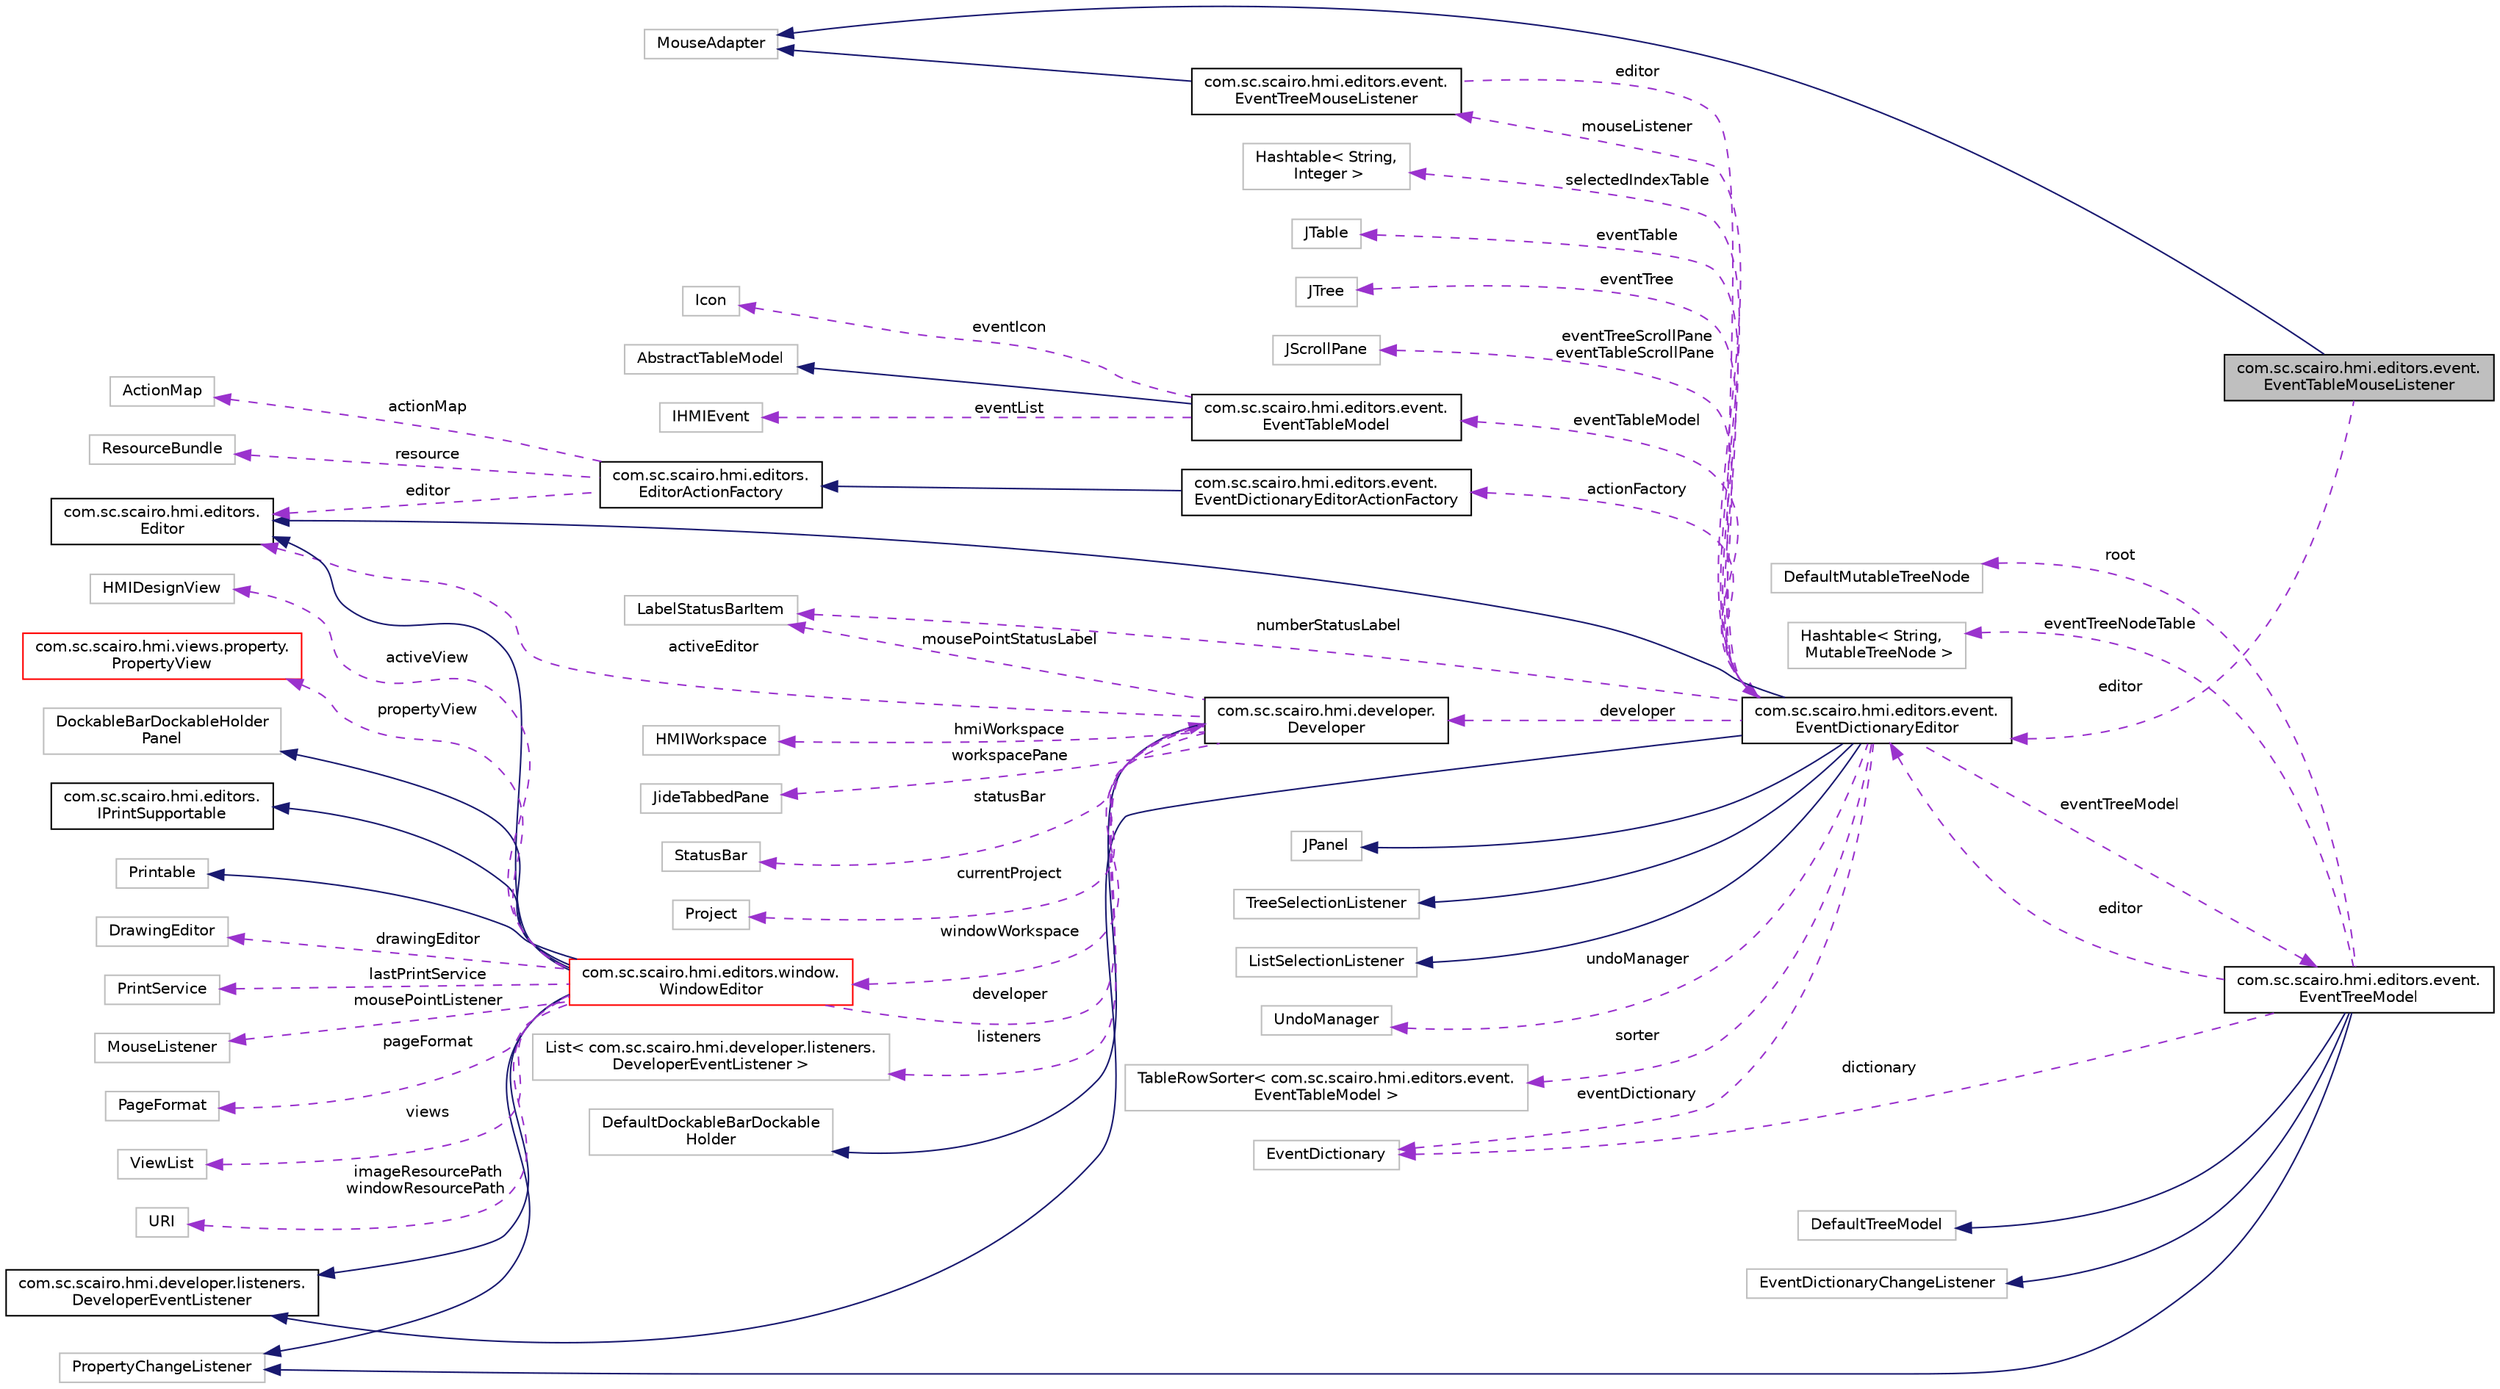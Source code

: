 digraph "com.sc.scairo.hmi.editors.event.EventTableMouseListener"
{
 // LATEX_PDF_SIZE
  edge [fontname="Helvetica",fontsize="10",labelfontname="Helvetica",labelfontsize="10"];
  node [fontname="Helvetica",fontsize="10",shape=record];
  rankdir="LR";
  Node1 [label="com.sc.scairo.hmi.editors.event.\lEventTableMouseListener",height=0.2,width=0.4,color="black", fillcolor="grey75", style="filled", fontcolor="black",tooltip=" "];
  Node2 -> Node1 [dir="back",color="midnightblue",fontsize="10",style="solid",fontname="Helvetica"];
  Node2 [label="MouseAdapter",height=0.2,width=0.4,color="grey75", fillcolor="white", style="filled",tooltip=" "];
  Node3 -> Node1 [dir="back",color="darkorchid3",fontsize="10",style="dashed",label=" editor" ,fontname="Helvetica"];
  Node3 [label="com.sc.scairo.hmi.editors.event.\lEventDictionaryEditor",height=0.2,width=0.4,color="black", fillcolor="white", style="filled",URL="$classcom_1_1sc_1_1scairo_1_1hmi_1_1editors_1_1event_1_1_event_dictionary_editor.html",tooltip=" "];
  Node4 -> Node3 [dir="back",color="midnightblue",fontsize="10",style="solid",fontname="Helvetica"];
  Node4 [label="JPanel",height=0.2,width=0.4,color="grey75", fillcolor="white", style="filled",tooltip=" "];
  Node5 -> Node3 [dir="back",color="midnightblue",fontsize="10",style="solid",fontname="Helvetica"];
  Node5 [label="com.sc.scairo.hmi.developer.listeners.\lDeveloperEventListener",height=0.2,width=0.4,color="black", fillcolor="white", style="filled",URL="$interfacecom_1_1sc_1_1scairo_1_1hmi_1_1developer_1_1listeners_1_1_developer_event_listener.html",tooltip=" "];
  Node6 -> Node3 [dir="back",color="midnightblue",fontsize="10",style="solid",fontname="Helvetica"];
  Node6 [label="com.sc.scairo.hmi.editors.\lEditor",height=0.2,width=0.4,color="black", fillcolor="white", style="filled",URL="$interfacecom_1_1sc_1_1scairo_1_1hmi_1_1editors_1_1_editor.html",tooltip=" "];
  Node7 -> Node3 [dir="back",color="midnightblue",fontsize="10",style="solid",fontname="Helvetica"];
  Node7 [label="TreeSelectionListener",height=0.2,width=0.4,color="grey75", fillcolor="white", style="filled",tooltip=" "];
  Node8 -> Node3 [dir="back",color="midnightblue",fontsize="10",style="solid",fontname="Helvetica"];
  Node8 [label="ListSelectionListener",height=0.2,width=0.4,color="grey75", fillcolor="white", style="filled",tooltip=" "];
  Node9 -> Node3 [dir="back",color="darkorchid3",fontsize="10",style="dashed",label=" eventTreeModel" ,fontname="Helvetica"];
  Node9 [label="com.sc.scairo.hmi.editors.event.\lEventTreeModel",height=0.2,width=0.4,color="black", fillcolor="white", style="filled",URL="$classcom_1_1sc_1_1scairo_1_1hmi_1_1editors_1_1event_1_1_event_tree_model.html",tooltip=" "];
  Node10 -> Node9 [dir="back",color="midnightblue",fontsize="10",style="solid",fontname="Helvetica"];
  Node10 [label="DefaultTreeModel",height=0.2,width=0.4,color="grey75", fillcolor="white", style="filled",tooltip=" "];
  Node11 -> Node9 [dir="back",color="midnightblue",fontsize="10",style="solid",fontname="Helvetica"];
  Node11 [label="EventDictionaryChangeListener",height=0.2,width=0.4,color="grey75", fillcolor="white", style="filled",tooltip=" "];
  Node12 -> Node9 [dir="back",color="midnightblue",fontsize="10",style="solid",fontname="Helvetica"];
  Node12 [label="PropertyChangeListener",height=0.2,width=0.4,color="grey75", fillcolor="white", style="filled",tooltip=" "];
  Node13 -> Node9 [dir="back",color="darkorchid3",fontsize="10",style="dashed",label=" root" ,fontname="Helvetica"];
  Node13 [label="DefaultMutableTreeNode",height=0.2,width=0.4,color="grey75", fillcolor="white", style="filled",tooltip=" "];
  Node3 -> Node9 [dir="back",color="darkorchid3",fontsize="10",style="dashed",label=" editor" ,fontname="Helvetica"];
  Node14 -> Node9 [dir="back",color="darkorchid3",fontsize="10",style="dashed",label=" eventTreeNodeTable" ,fontname="Helvetica"];
  Node14 [label="Hashtable\< String,\l MutableTreeNode \>",height=0.2,width=0.4,color="grey75", fillcolor="white", style="filled",tooltip=" "];
  Node15 -> Node9 [dir="back",color="darkorchid3",fontsize="10",style="dashed",label=" dictionary" ,fontname="Helvetica"];
  Node15 [label="EventDictionary",height=0.2,width=0.4,color="grey75", fillcolor="white", style="filled",tooltip=" "];
  Node16 -> Node3 [dir="back",color="darkorchid3",fontsize="10",style="dashed",label=" undoManager" ,fontname="Helvetica"];
  Node16 [label="UndoManager",height=0.2,width=0.4,color="grey75", fillcolor="white", style="filled",tooltip=" "];
  Node17 -> Node3 [dir="back",color="darkorchid3",fontsize="10",style="dashed",label=" sorter" ,fontname="Helvetica"];
  Node17 [label="TableRowSorter\< com.sc.scairo.hmi.editors.event.\lEventTableModel \>",height=0.2,width=0.4,color="grey75", fillcolor="white", style="filled",tooltip=" "];
  Node18 -> Node3 [dir="back",color="darkorchid3",fontsize="10",style="dashed",label=" eventTableModel" ,fontname="Helvetica"];
  Node18 [label="com.sc.scairo.hmi.editors.event.\lEventTableModel",height=0.2,width=0.4,color="black", fillcolor="white", style="filled",URL="$classcom_1_1sc_1_1scairo_1_1hmi_1_1editors_1_1event_1_1_event_table_model.html",tooltip=" "];
  Node19 -> Node18 [dir="back",color="midnightblue",fontsize="10",style="solid",fontname="Helvetica"];
  Node19 [label="AbstractTableModel",height=0.2,width=0.4,color="grey75", fillcolor="white", style="filled",tooltip=" "];
  Node20 -> Node18 [dir="back",color="darkorchid3",fontsize="10",style="dashed",label=" eventList" ,fontname="Helvetica"];
  Node20 [label="IHMIEvent",height=0.2,width=0.4,color="grey75", fillcolor="white", style="filled",tooltip=" "];
  Node21 -> Node18 [dir="back",color="darkorchid3",fontsize="10",style="dashed",label=" eventIcon" ,fontname="Helvetica"];
  Node21 [label="Icon",height=0.2,width=0.4,color="grey75", fillcolor="white", style="filled",tooltip=" "];
  Node22 -> Node3 [dir="back",color="darkorchid3",fontsize="10",style="dashed",label=" numberStatusLabel" ,fontname="Helvetica"];
  Node22 [label="LabelStatusBarItem",height=0.2,width=0.4,color="grey75", fillcolor="white", style="filled",tooltip=" "];
  Node23 -> Node3 [dir="back",color="darkorchid3",fontsize="10",style="dashed",label=" selectedIndexTable" ,fontname="Helvetica"];
  Node23 [label="Hashtable\< String,\l Integer \>",height=0.2,width=0.4,color="grey75", fillcolor="white", style="filled",tooltip=" "];
  Node24 -> Node3 [dir="back",color="darkorchid3",fontsize="10",style="dashed",label=" actionFactory" ,fontname="Helvetica"];
  Node24 [label="com.sc.scairo.hmi.editors.event.\lEventDictionaryEditorActionFactory",height=0.2,width=0.4,color="black", fillcolor="white", style="filled",URL="$classcom_1_1sc_1_1scairo_1_1hmi_1_1editors_1_1event_1_1_event_dictionary_editor_action_factory.html",tooltip=" "];
  Node25 -> Node24 [dir="back",color="midnightblue",fontsize="10",style="solid",fontname="Helvetica"];
  Node25 [label="com.sc.scairo.hmi.editors.\lEditorActionFactory",height=0.2,width=0.4,color="black", fillcolor="white", style="filled",URL="$classcom_1_1sc_1_1scairo_1_1hmi_1_1editors_1_1_editor_action_factory.html",tooltip=" "];
  Node26 -> Node25 [dir="back",color="darkorchid3",fontsize="10",style="dashed",label=" resource" ,fontname="Helvetica"];
  Node26 [label="ResourceBundle",height=0.2,width=0.4,color="grey75", fillcolor="white", style="filled",tooltip=" "];
  Node27 -> Node25 [dir="back",color="darkorchid3",fontsize="10",style="dashed",label=" actionMap" ,fontname="Helvetica"];
  Node27 [label="ActionMap",height=0.2,width=0.4,color="grey75", fillcolor="white", style="filled",tooltip=" "];
  Node6 -> Node25 [dir="back",color="darkorchid3",fontsize="10",style="dashed",label=" editor" ,fontname="Helvetica"];
  Node28 -> Node3 [dir="back",color="darkorchid3",fontsize="10",style="dashed",label=" mouseListener" ,fontname="Helvetica"];
  Node28 [label="com.sc.scairo.hmi.editors.event.\lEventTreeMouseListener",height=0.2,width=0.4,color="black", fillcolor="white", style="filled",URL="$classcom_1_1sc_1_1scairo_1_1hmi_1_1editors_1_1event_1_1_event_tree_mouse_listener.html",tooltip=" "];
  Node2 -> Node28 [dir="back",color="midnightblue",fontsize="10",style="solid",fontname="Helvetica"];
  Node3 -> Node28 [dir="back",color="darkorchid3",fontsize="10",style="dashed",label=" editor" ,fontname="Helvetica"];
  Node29 -> Node3 [dir="back",color="darkorchid3",fontsize="10",style="dashed",label=" eventTable" ,fontname="Helvetica"];
  Node29 [label="JTable",height=0.2,width=0.4,color="grey75", fillcolor="white", style="filled",tooltip=" "];
  Node15 -> Node3 [dir="back",color="darkorchid3",fontsize="10",style="dashed",label=" eventDictionary" ,fontname="Helvetica"];
  Node30 -> Node3 [dir="back",color="darkorchid3",fontsize="10",style="dashed",label=" developer" ,fontname="Helvetica"];
  Node30 [label="com.sc.scairo.hmi.developer.\lDeveloper",height=0.2,width=0.4,color="black", fillcolor="white", style="filled",URL="$classcom_1_1sc_1_1scairo_1_1hmi_1_1developer_1_1_developer.html",tooltip=" "];
  Node31 -> Node30 [dir="back",color="midnightblue",fontsize="10",style="solid",fontname="Helvetica"];
  Node31 [label="DefaultDockableBarDockable\lHolder",height=0.2,width=0.4,color="grey75", fillcolor="white", style="filled",tooltip=" "];
  Node32 -> Node30 [dir="back",color="darkorchid3",fontsize="10",style="dashed",label=" hmiWorkspace" ,fontname="Helvetica"];
  Node32 [label="HMIWorkspace",height=0.2,width=0.4,color="grey75", fillcolor="white", style="filled",tooltip=" "];
  Node33 -> Node30 [dir="back",color="darkorchid3",fontsize="10",style="dashed",label=" windowWorkspace" ,fontname="Helvetica"];
  Node33 [label="com.sc.scairo.hmi.editors.window.\lWindowEditor",height=0.2,width=0.4,color="red", fillcolor="white", style="filled",URL="$classcom_1_1sc_1_1scairo_1_1hmi_1_1editors_1_1window_1_1_window_editor.html",tooltip=" "];
  Node34 -> Node33 [dir="back",color="midnightblue",fontsize="10",style="solid",fontname="Helvetica"];
  Node34 [label="DockableBarDockableHolder\lPanel",height=0.2,width=0.4,color="grey75", fillcolor="white", style="filled",tooltip=" "];
  Node5 -> Node33 [dir="back",color="midnightblue",fontsize="10",style="solid",fontname="Helvetica"];
  Node12 -> Node33 [dir="back",color="midnightblue",fontsize="10",style="solid",fontname="Helvetica"];
  Node6 -> Node33 [dir="back",color="midnightblue",fontsize="10",style="solid",fontname="Helvetica"];
  Node35 -> Node33 [dir="back",color="midnightblue",fontsize="10",style="solid",fontname="Helvetica"];
  Node35 [label="com.sc.scairo.hmi.editors.\lIPrintSupportable",height=0.2,width=0.4,color="black", fillcolor="white", style="filled",URL="$interfacecom_1_1sc_1_1scairo_1_1hmi_1_1editors_1_1_i_print_supportable.html",tooltip=" "];
  Node36 -> Node33 [dir="back",color="midnightblue",fontsize="10",style="solid",fontname="Helvetica"];
  Node36 [label="Printable",height=0.2,width=0.4,color="grey75", fillcolor="white", style="filled",tooltip=" "];
  Node37 -> Node33 [dir="back",color="darkorchid3",fontsize="10",style="dashed",label=" drawingEditor" ,fontname="Helvetica"];
  Node37 [label="DrawingEditor",height=0.2,width=0.4,color="grey75", fillcolor="white", style="filled",tooltip=" "];
  Node38 -> Node33 [dir="back",color="darkorchid3",fontsize="10",style="dashed",label=" lastPrintService" ,fontname="Helvetica"];
  Node38 [label="PrintService",height=0.2,width=0.4,color="grey75", fillcolor="white", style="filled",tooltip=" "];
  Node39 -> Node33 [dir="back",color="darkorchid3",fontsize="10",style="dashed",label=" mousePointListener" ,fontname="Helvetica"];
  Node39 [label="MouseListener",height=0.2,width=0.4,color="grey75", fillcolor="white", style="filled",tooltip=" "];
  Node40 -> Node33 [dir="back",color="darkorchid3",fontsize="10",style="dashed",label=" pageFormat" ,fontname="Helvetica"];
  Node40 [label="PageFormat",height=0.2,width=0.4,color="grey75", fillcolor="white", style="filled",tooltip=" "];
  Node41 -> Node33 [dir="back",color="darkorchid3",fontsize="10",style="dashed",label=" views" ,fontname="Helvetica"];
  Node41 [label="ViewList",height=0.2,width=0.4,color="grey75", fillcolor="white", style="filled",tooltip=" "];
  Node42 -> Node33 [dir="back",color="darkorchid3",fontsize="10",style="dashed",label=" imageResourcePath\nwindowResourcePath" ,fontname="Helvetica"];
  Node42 [label="URI",height=0.2,width=0.4,color="grey75", fillcolor="white", style="filled",tooltip=" "];
  Node43 -> Node33 [dir="back",color="darkorchid3",fontsize="10",style="dashed",label=" activeView" ,fontname="Helvetica"];
  Node43 [label="HMIDesignView",height=0.2,width=0.4,color="grey75", fillcolor="white", style="filled",tooltip=" "];
  Node30 -> Node33 [dir="back",color="darkorchid3",fontsize="10",style="dashed",label=" developer" ,fontname="Helvetica"];
  Node44 -> Node33 [dir="back",color="darkorchid3",fontsize="10",style="dashed",label=" propertyView" ,fontname="Helvetica"];
  Node44 [label="com.sc.scairo.hmi.views.property.\lPropertyView",height=0.2,width=0.4,color="red", fillcolor="white", style="filled",URL="$classcom_1_1sc_1_1scairo_1_1hmi_1_1views_1_1property_1_1_property_view.html",tooltip=" "];
  Node22 -> Node30 [dir="back",color="darkorchid3",fontsize="10",style="dashed",label=" mousePointStatusLabel" ,fontname="Helvetica"];
  Node75 -> Node30 [dir="back",color="darkorchid3",fontsize="10",style="dashed",label=" workspacePane" ,fontname="Helvetica"];
  Node75 [label="JideTabbedPane",height=0.2,width=0.4,color="grey75", fillcolor="white", style="filled",tooltip=" "];
  Node76 -> Node30 [dir="back",color="darkorchid3",fontsize="10",style="dashed",label=" statusBar" ,fontname="Helvetica"];
  Node76 [label="StatusBar",height=0.2,width=0.4,color="grey75", fillcolor="white", style="filled",tooltip=" "];
  Node77 -> Node30 [dir="back",color="darkorchid3",fontsize="10",style="dashed",label=" currentProject" ,fontname="Helvetica"];
  Node77 [label="Project",height=0.2,width=0.4,color="grey75", fillcolor="white", style="filled",tooltip=" "];
  Node78 -> Node30 [dir="back",color="darkorchid3",fontsize="10",style="dashed",label=" listeners" ,fontname="Helvetica"];
  Node78 [label="List\< com.sc.scairo.hmi.developer.listeners.\lDeveloperEventListener \>",height=0.2,width=0.4,color="grey75", fillcolor="white", style="filled",tooltip=" "];
  Node6 -> Node30 [dir="back",color="darkorchid3",fontsize="10",style="dashed",label=" activeEditor" ,fontname="Helvetica"];
  Node79 -> Node3 [dir="back",color="darkorchid3",fontsize="10",style="dashed",label=" eventTree" ,fontname="Helvetica"];
  Node79 [label="JTree",height=0.2,width=0.4,color="grey75", fillcolor="white", style="filled",tooltip=" "];
  Node80 -> Node3 [dir="back",color="darkorchid3",fontsize="10",style="dashed",label=" eventTreeScrollPane\neventTableScrollPane" ,fontname="Helvetica"];
  Node80 [label="JScrollPane",height=0.2,width=0.4,color="grey75", fillcolor="white", style="filled",tooltip=" "];
}
